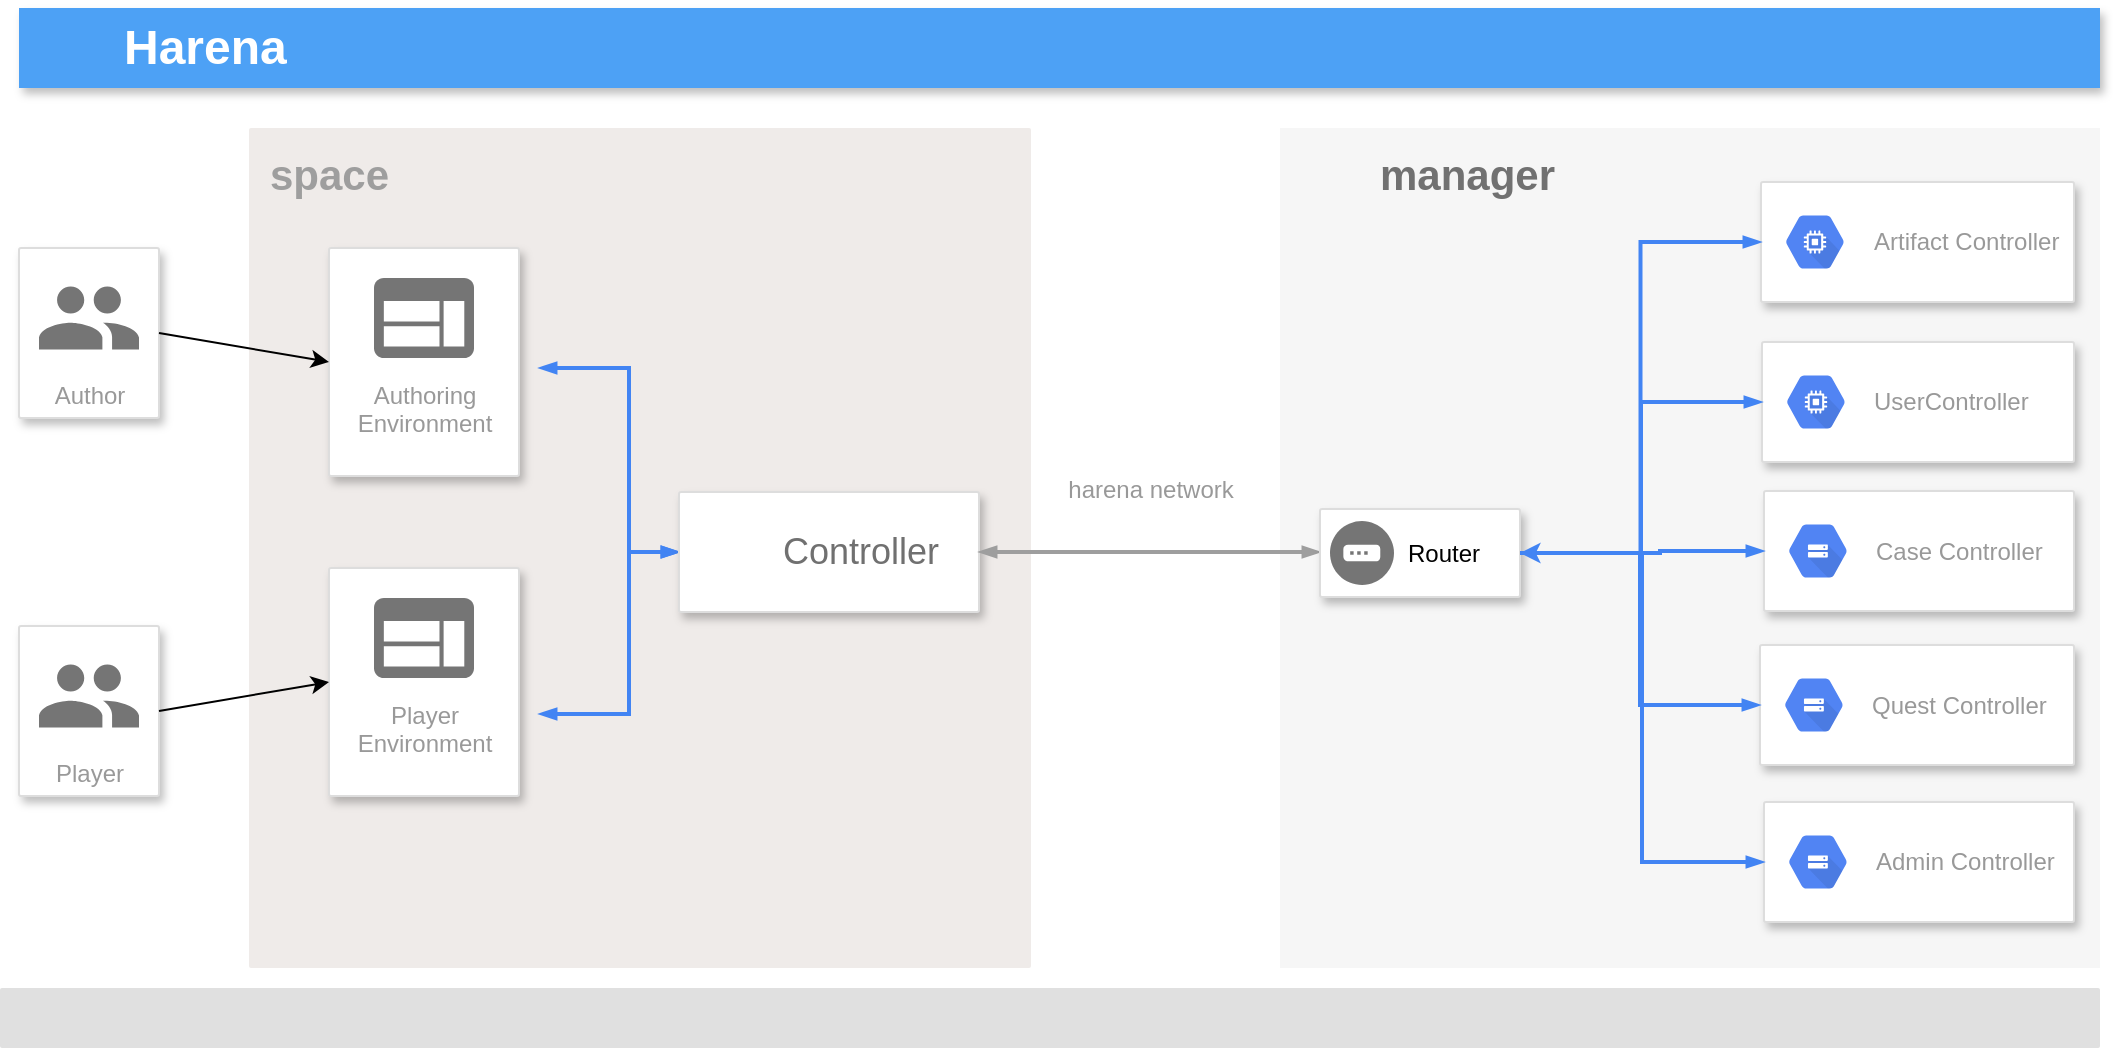 <mxfile version="13.5.5" type="device"><diagram id="f106602c-feb2-e66a-4537-3a34d633f6aa" name="Page-1"><mxGraphModel dx="1155" dy="632" grid="1" gridSize="10" guides="1" tooltips="1" connect="1" arrows="1" fold="1" page="1" pageScale="1" pageWidth="1169" pageHeight="827" background="#ffffff" math="0" shadow="0"><root><mxCell id="0"/><mxCell id="1" parent="0"/><mxCell id="14" value="&lt;b style=&quot;font-size: 21px&quot;&gt;manager &lt;br&gt;&lt;/b&gt;" style="fillColor=#F6F6F6;strokeColor=none;shadow=0;gradientColor=none;fontSize=14;align=left;spacing=10;fontColor=#717171;9E9E9E;verticalAlign=top;spacingTop=-4;fontStyle=0;spacingLeft=40;html=1;" parent="1" vertex="1"><mxGeometry x="670" y="150" width="410" height="420" as="geometry"/></mxCell><mxCell id="2" value="&lt;b&gt;&lt;font style=&quot;font-size: 24px&quot;&gt;Harena&lt;/font&gt;&lt;/b&gt;" style="fillColor=#4DA1F5;strokeColor=none;shadow=1;gradientColor=none;fontSize=14;align=left;spacingLeft=50;fontColor=#ffffff;html=1;" parent="1" vertex="1"><mxGeometry x="39.5" y="90" width="1040.5" height="40" as="geometry"/></mxCell><mxCell id="16" value="" style="rounded=1;absoluteArcSize=1;arcSize=2;html=1;strokeColor=none;gradientColor=none;shadow=0;dashed=0;strokeColor=none;fontSize=12;fontColor=#9E9E9E;align=left;verticalAlign=top;spacing=10;spacingTop=-4;fillColor=#E0E0E0;" parent="1" vertex="1"><mxGeometry x="30" y="580" width="1050" height="30" as="geometry"/></mxCell><mxCell id="391" value="&lt;font style=&quot;font-size: 21px&quot;&gt;&lt;b&gt;space&lt;/b&gt;&lt;/font&gt;" style="rounded=1;absoluteArcSize=1;arcSize=2;html=1;strokeColor=none;gradientColor=none;shadow=0;dashed=0;strokeColor=none;fontSize=12;fontColor=#9E9E9E;align=left;verticalAlign=top;spacing=10;spacingTop=-4;fillColor=#EFEBE9;whiteSpace=wrap;" parent="1" vertex="1"><mxGeometry x="154.5" y="150" width="391" height="420" as="geometry"/></mxCell><mxCell id="408" style="edgeStyle=orthogonalEdgeStyle;rounded=0;elbow=vertical;html=1;startArrow=blockThin;startFill=1;endArrow=blockThin;endFill=1;jettySize=auto;orthogonalLoop=1;strokeWidth=2;fontSize=10;fontColor=#999999;dashed=0;strokeColor=#4284F3;labelBackgroundColor=none;endSize=4;startSize=4;" parent="1" target="396" edge="1"><mxGeometry relative="1" as="geometry"><Array as="points"><mxPoint x="344.5" y="270"/><mxPoint x="344.5" y="362"/></Array><mxPoint x="299.5" y="270" as="sourcePoint"/></mxGeometry></mxCell><mxCell id="409" style="edgeStyle=orthogonalEdgeStyle;rounded=0;elbow=vertical;html=1;startArrow=blockThin;startFill=1;endArrow=blockThin;endFill=1;jettySize=auto;orthogonalLoop=1;strokeWidth=2;fontSize=10;fontColor=#999999;dashed=0;strokeColor=#4284F3;labelBackgroundColor=none;endSize=4;startSize=4;" parent="1" target="396" edge="1"><mxGeometry relative="1" as="geometry"><Array as="points"><mxPoint x="344.5" y="443"/><mxPoint x="344.5" y="362"/></Array><mxPoint x="299.5" y="443" as="sourcePoint"/></mxGeometry></mxCell><mxCell id="396" value="" style="strokeColor=#dddddd;fillColor=#ffffff;shadow=1;strokeWidth=1;rounded=1;absoluteArcSize=1;arcSize=2;fontSize=17;fontColor=#000000;align=right;html=1;" parent="1" vertex="1"><mxGeometry x="369.5" y="332" width="150" height="60" as="geometry"/></mxCell><mxCell id="411" value="harena network" style="edgeStyle=elbowEdgeStyle;rounded=0;elbow=vertical;html=1;startArrow=blockThin;startFill=1;endArrow=blockThin;endFill=1;jettySize=auto;orthogonalLoop=1;strokeWidth=2;fontSize=12;fontColor=#999999;dashed=0;strokeColor=#9E9E9E;labelBackgroundColor=#ffffff;endSize=4;startSize=4;verticalAlign=bottom;exitX=1;exitY=0.5;exitDx=0;exitDy=0;" parent="1" source="396" target="400" edge="1"><mxGeometry y="22" relative="1" as="geometry"><mxPoint as="offset"/><mxPoint x="510" y="363.0" as="sourcePoint"/></mxGeometry></mxCell><mxCell id="400" value="" style="strokeColor=#dddddd;fillColor=#ffffff;shadow=1;strokeWidth=1;rounded=1;absoluteArcSize=1;arcSize=2;fontSize=17;fontColor=#000000;align=right;html=1;" parent="1" vertex="1"><mxGeometry x="690" y="340.5" width="100" height="44" as="geometry"/></mxCell><mxCell id="401" value="Router" style="dashed=0;html=1;fillColor=#757575;strokeColor=none;shape=mxgraph.gcp2.gateway;part=1;labelPosition=right;verticalLabelPosition=middle;align=left;verticalAlign=middle;spacingLeft=5;fontColor=#000000;fontSize=12;" parent="400" vertex="1"><mxGeometry y="0.5" width="32" height="32" relative="1" as="geometry"><mxPoint x="5" y="-16" as="offset"/></mxGeometry></mxCell><mxCell id="404" value="" style="strokeColor=#dddddd;fillColor=#ffffff;shadow=1;strokeWidth=1;rounded=1;absoluteArcSize=1;arcSize=2;fontSize=17;fontColor=#000000;align=right;html=1;" parent="1" vertex="1"><mxGeometry x="911" y="257" width="156" height="60" as="geometry"/></mxCell><mxCell id="405" value="UserController" style="dashed=0;connectable=0;html=1;fillColor=#5184F3;strokeColor=none;shape=mxgraph.gcp2.hexIcon;prIcon=compute_engine;part=1;labelPosition=right;verticalLabelPosition=middle;align=left;verticalAlign=middle;spacingLeft=5;fontColor=#999999;fontSize=12;" parent="404" vertex="1"><mxGeometry y="0.5" width="44" height="39" relative="1" as="geometry"><mxPoint x="5" y="-19.5" as="offset"/></mxGeometry></mxCell><mxCell id="406" value="" style="strokeColor=#dddddd;fillColor=#ffffff;shadow=1;strokeWidth=1;rounded=1;absoluteArcSize=1;arcSize=2;fontSize=17;fontColor=#000000;align=right;html=1;" parent="1" vertex="1"><mxGeometry x="912" y="331.5" width="155" height="60" as="geometry"/></mxCell><mxCell id="407" value="Case Controller" style="dashed=0;connectable=0;html=1;fillColor=#5184F3;strokeColor=none;shape=mxgraph.gcp2.hexIcon;prIcon=cloud_storage;part=1;labelPosition=right;verticalLabelPosition=middle;align=left;verticalAlign=middle;spacingLeft=5;fontColor=#999999;fontSize=12;" parent="406" vertex="1"><mxGeometry y="0.5" width="44" height="39" relative="1" as="geometry"><mxPoint x="5" y="-19.5" as="offset"/></mxGeometry></mxCell><mxCell id="KdkZhsE-fJE08syu2zcw-419" value="&lt;font style=&quot;font-size: 18px&quot; color=&quot;#707070&quot;&gt;Controller&lt;/font&gt;" style="text;html=1;align=center;verticalAlign=middle;resizable=0;points=[];autosize=1;" vertex="1" parent="1"><mxGeometry x="414.5" y="352" width="90" height="20" as="geometry"/></mxCell><mxCell id="KdkZhsE-fJE08syu2zcw-425" value="Authoring&#xA;Environment&#xA;" style="strokeColor=#dddddd;shadow=1;strokeWidth=1;rounded=1;absoluteArcSize=1;arcSize=2;labelPosition=center;verticalLabelPosition=middle;align=center;verticalAlign=bottom;spacingLeft=0;fontColor=#999999;fontSize=12;whiteSpace=wrap;spacingBottom=2;" vertex="1" parent="1"><mxGeometry x="194.5" y="210" width="95" height="114" as="geometry"/></mxCell><mxCell id="KdkZhsE-fJE08syu2zcw-426" value="" style="dashed=0;connectable=0;html=1;fillColor=#757575;strokeColor=none;shape=mxgraph.gcp2.application;part=1;" vertex="1" parent="KdkZhsE-fJE08syu2zcw-425"><mxGeometry x="0.5" width="50" height="40" relative="1" as="geometry"><mxPoint x="-25" y="15" as="offset"/></mxGeometry></mxCell><mxCell id="KdkZhsE-fJE08syu2zcw-427" value="Player&#xA;Environment&#xA;" style="strokeColor=#dddddd;shadow=1;strokeWidth=1;rounded=1;absoluteArcSize=1;arcSize=2;labelPosition=center;verticalLabelPosition=middle;align=center;verticalAlign=bottom;spacingLeft=0;fontColor=#999999;fontSize=12;whiteSpace=wrap;spacingBottom=2;" vertex="1" parent="1"><mxGeometry x="194.5" y="370" width="95" height="114" as="geometry"/></mxCell><mxCell id="KdkZhsE-fJE08syu2zcw-428" value="" style="dashed=0;connectable=0;html=1;fillColor=#757575;strokeColor=none;shape=mxgraph.gcp2.application;part=1;" vertex="1" parent="KdkZhsE-fJE08syu2zcw-427"><mxGeometry x="0.5" width="50" height="40" relative="1" as="geometry"><mxPoint x="-25" y="15" as="offset"/></mxGeometry></mxCell><mxCell id="KdkZhsE-fJE08syu2zcw-429" value="Player" style="strokeColor=#dddddd;shadow=1;strokeWidth=1;rounded=1;absoluteArcSize=1;arcSize=2;labelPosition=center;verticalLabelPosition=middle;align=center;verticalAlign=bottom;spacingLeft=0;fontColor=#999999;fontSize=12;whiteSpace=wrap;spacingBottom=2;" vertex="1" parent="1"><mxGeometry x="39.5" y="399" width="70" height="85" as="geometry"/></mxCell><mxCell id="KdkZhsE-fJE08syu2zcw-430" value="" style="dashed=0;connectable=0;html=1;fillColor=#757575;strokeColor=none;shape=mxgraph.gcp2.users;part=1;" vertex="1" parent="KdkZhsE-fJE08syu2zcw-429"><mxGeometry x="0.5" width="50" height="31.5" relative="1" as="geometry"><mxPoint x="-25" y="19.25" as="offset"/></mxGeometry></mxCell><mxCell id="KdkZhsE-fJE08syu2zcw-435" value="" style="endArrow=classic;html=1;entryX=0;entryY=0.5;entryDx=0;entryDy=0;exitX=1;exitY=0.5;exitDx=0;exitDy=0;" edge="1" parent="1" source="KdkZhsE-fJE08syu2zcw-429" target="KdkZhsE-fJE08syu2zcw-427"><mxGeometry width="50" height="50" relative="1" as="geometry"><mxPoint x="194.5" y="600" as="sourcePoint"/><mxPoint x="244.5" y="550" as="targetPoint"/></mxGeometry></mxCell><mxCell id="KdkZhsE-fJE08syu2zcw-436" value="Author" style="strokeColor=#dddddd;shadow=1;strokeWidth=1;rounded=1;absoluteArcSize=1;arcSize=2;labelPosition=center;verticalLabelPosition=middle;align=center;verticalAlign=bottom;spacingLeft=0;fontColor=#999999;fontSize=12;whiteSpace=wrap;spacingBottom=2;" vertex="1" parent="1"><mxGeometry x="39.5" y="210" width="70" height="85" as="geometry"/></mxCell><mxCell id="KdkZhsE-fJE08syu2zcw-437" value="" style="dashed=0;connectable=0;html=1;fillColor=#757575;strokeColor=none;shape=mxgraph.gcp2.users;part=1;" vertex="1" parent="KdkZhsE-fJE08syu2zcw-436"><mxGeometry x="0.5" width="50" height="31.5" relative="1" as="geometry"><mxPoint x="-25" y="19.25" as="offset"/></mxGeometry></mxCell><mxCell id="KdkZhsE-fJE08syu2zcw-438" value="" style="endArrow=classic;html=1;entryX=0;entryY=0.5;entryDx=0;entryDy=0;exitX=1;exitY=0.5;exitDx=0;exitDy=0;" edge="1" parent="1" source="KdkZhsE-fJE08syu2zcw-436" target="KdkZhsE-fJE08syu2zcw-425"><mxGeometry width="50" height="50" relative="1" as="geometry"><mxPoint x="104.5" y="364.5" as="sourcePoint"/><mxPoint x="194.5" y="350" as="targetPoint"/></mxGeometry></mxCell><mxCell id="KdkZhsE-fJE08syu2zcw-440" value="" style="strokeColor=#dddddd;fillColor=#ffffff;shadow=1;strokeWidth=1;rounded=1;absoluteArcSize=1;arcSize=2;fontSize=17;fontColor=#000000;align=right;html=1;" vertex="1" parent="1"><mxGeometry x="910" y="408.5" width="157" height="60" as="geometry"/></mxCell><mxCell id="KdkZhsE-fJE08syu2zcw-441" value="Quest Controller" style="dashed=0;connectable=0;html=1;fillColor=#5184F3;strokeColor=none;shape=mxgraph.gcp2.hexIcon;prIcon=cloud_storage;part=1;labelPosition=right;verticalLabelPosition=middle;align=left;verticalAlign=middle;spacingLeft=5;fontColor=#999999;fontSize=12;" vertex="1" parent="KdkZhsE-fJE08syu2zcw-440"><mxGeometry y="0.5" width="44" height="39" relative="1" as="geometry"><mxPoint x="5" y="-19.5" as="offset"/></mxGeometry></mxCell><mxCell id="KdkZhsE-fJE08syu2zcw-442" value="" style="strokeColor=#dddddd;fillColor=#ffffff;shadow=1;strokeWidth=1;rounded=1;absoluteArcSize=1;arcSize=2;fontSize=17;fontColor=#000000;align=right;html=1;" vertex="1" parent="1"><mxGeometry x="912" y="487" width="155" height="60" as="geometry"/></mxCell><mxCell id="KdkZhsE-fJE08syu2zcw-443" value="Admin Controller" style="dashed=0;connectable=0;html=1;fillColor=#5184F3;strokeColor=none;shape=mxgraph.gcp2.hexIcon;prIcon=cloud_storage;part=1;labelPosition=right;verticalLabelPosition=middle;align=left;verticalAlign=middle;spacingLeft=5;fontColor=#999999;fontSize=12;" vertex="1" parent="KdkZhsE-fJE08syu2zcw-442"><mxGeometry y="0.5" width="44" height="39" relative="1" as="geometry"><mxPoint x="5" y="-19.5" as="offset"/></mxGeometry></mxCell><mxCell id="KdkZhsE-fJE08syu2zcw-449" value="" style="edgeStyle=orthogonalEdgeStyle;fontSize=12;html=1;endArrow=blockThin;endFill=1;rounded=0;strokeWidth=2;endSize=4;startSize=4;dashed=0;strokeColor=#4284F3;exitX=1;exitY=0.5;exitDx=0;exitDy=0;entryX=0;entryY=0.5;entryDx=0;entryDy=0;" edge="1" parent="1" source="400" target="406"><mxGeometry width="100" relative="1" as="geometry"><mxPoint x="720" y="520" as="sourcePoint"/><mxPoint x="820" y="520" as="targetPoint"/><Array as="points"><mxPoint x="860" y="363"/></Array></mxGeometry></mxCell><mxCell id="KdkZhsE-fJE08syu2zcw-451" value="" style="edgeStyle=orthogonalEdgeStyle;fontSize=12;html=1;endArrow=blockThin;endFill=1;rounded=0;strokeWidth=2;endSize=4;startSize=4;dashed=0;strokeColor=#4284F3;entryX=0;entryY=0.5;entryDx=0;entryDy=0;exitX=1;exitY=0.5;exitDx=0;exitDy=0;" edge="1" parent="1" source="400" target="KdkZhsE-fJE08syu2zcw-440"><mxGeometry width="100" relative="1" as="geometry"><mxPoint x="700" y="430" as="sourcePoint"/><mxPoint x="800" y="430" as="targetPoint"/></mxGeometry></mxCell><mxCell id="KdkZhsE-fJE08syu2zcw-454" value="" style="strokeColor=#dddddd;fillColor=#ffffff;shadow=1;strokeWidth=1;rounded=1;absoluteArcSize=1;arcSize=2;fontSize=17;fontColor=#000000;align=right;html=1;" vertex="1" parent="1"><mxGeometry x="910.5" y="177" width="156.5" height="60" as="geometry"/></mxCell><mxCell id="KdkZhsE-fJE08syu2zcw-455" value="Artifact Controller" style="dashed=0;connectable=0;html=1;fillColor=#5184F3;strokeColor=none;shape=mxgraph.gcp2.hexIcon;prIcon=compute_engine;part=1;labelPosition=right;verticalLabelPosition=middle;align=left;verticalAlign=middle;spacingLeft=5;fontColor=#999999;fontSize=12;" vertex="1" parent="KdkZhsE-fJE08syu2zcw-454"><mxGeometry y="0.5" width="44" height="39" relative="1" as="geometry"><mxPoint x="5" y="-19.5" as="offset"/></mxGeometry></mxCell><mxCell id="KdkZhsE-fJE08syu2zcw-457" value="" style="edgeStyle=orthogonalEdgeStyle;fontSize=12;html=1;endArrow=blockThin;endFill=1;rounded=0;strokeWidth=2;endSize=4;startSize=4;dashed=0;strokeColor=#4284F3;entryX=0;entryY=0.5;entryDx=0;entryDy=0;exitX=1;exitY=0.5;exitDx=0;exitDy=0;" edge="1" parent="1" source="400" target="KdkZhsE-fJE08syu2zcw-454"><mxGeometry width="100" relative="1" as="geometry"><mxPoint x="500" y="560" as="sourcePoint"/><mxPoint x="600" y="560" as="targetPoint"/></mxGeometry></mxCell><mxCell id="KdkZhsE-fJE08syu2zcw-458" value="" style="edgeStyle=orthogonalEdgeStyle;fontSize=12;html=1;endArrow=blockThin;endFill=1;rounded=0;strokeWidth=2;endSize=4;startSize=4;dashed=0;strokeColor=#4284F3;entryX=0;entryY=0.5;entryDx=0;entryDy=0;exitX=1;exitY=0.5;exitDx=0;exitDy=0;" edge="1" parent="1" source="400" target="KdkZhsE-fJE08syu2zcw-442"><mxGeometry width="100" relative="1" as="geometry"><mxPoint x="610" y="520" as="sourcePoint"/><mxPoint x="710" y="520" as="targetPoint"/></mxGeometry></mxCell><mxCell id="KdkZhsE-fJE08syu2zcw-459" value="" style="edgeStyle=orthogonalEdgeStyle;fontSize=12;html=1;endArrow=blockThin;endFill=1;rounded=0;strokeWidth=2;endSize=4;startSize=4;dashed=0;strokeColor=#4284F3;entryX=0;entryY=0.5;entryDx=0;entryDy=0;exitX=1;exitY=0.5;exitDx=0;exitDy=0;startArrow=classic;startFill=1;" edge="1" parent="1" source="400" target="404"><mxGeometry width="100" relative="1" as="geometry"><mxPoint x="570" y="490" as="sourcePoint"/><mxPoint x="670" y="490" as="targetPoint"/></mxGeometry></mxCell></root></mxGraphModel></diagram></mxfile>